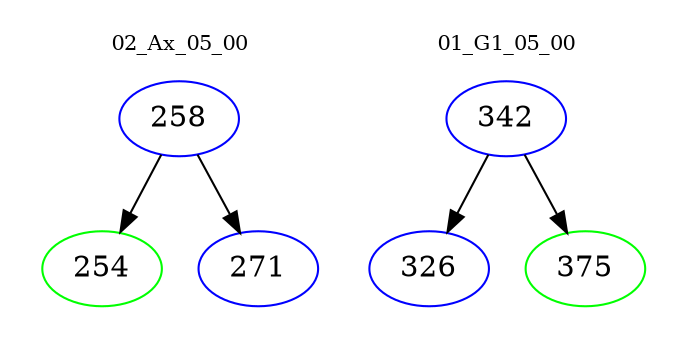digraph{
subgraph cluster_0 {
color = white
label = "02_Ax_05_00";
fontsize=10;
T0_258 [label="258", color="blue"]
T0_258 -> T0_254 [color="black"]
T0_254 [label="254", color="green"]
T0_258 -> T0_271 [color="black"]
T0_271 [label="271", color="blue"]
}
subgraph cluster_1 {
color = white
label = "01_G1_05_00";
fontsize=10;
T1_342 [label="342", color="blue"]
T1_342 -> T1_326 [color="black"]
T1_326 [label="326", color="blue"]
T1_342 -> T1_375 [color="black"]
T1_375 [label="375", color="green"]
}
}
